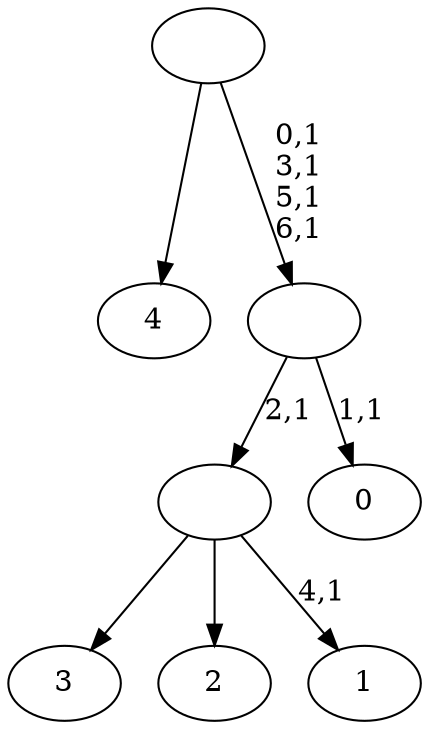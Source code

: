 digraph T {
	12 [label="4"]
	11 [label="3"]
	10 [label="2"]
	9 [label="1"]
	7 [label=""]
	6 [label="0"]
	4 [label=""]
	0 [label=""]
	7 -> 9 [label="4,1"]
	7 -> 11 [label=""]
	7 -> 10 [label=""]
	4 -> 6 [label="1,1"]
	4 -> 7 [label="2,1"]
	0 -> 4 [label="0,1\n3,1\n5,1\n6,1"]
	0 -> 12 [label=""]
}
